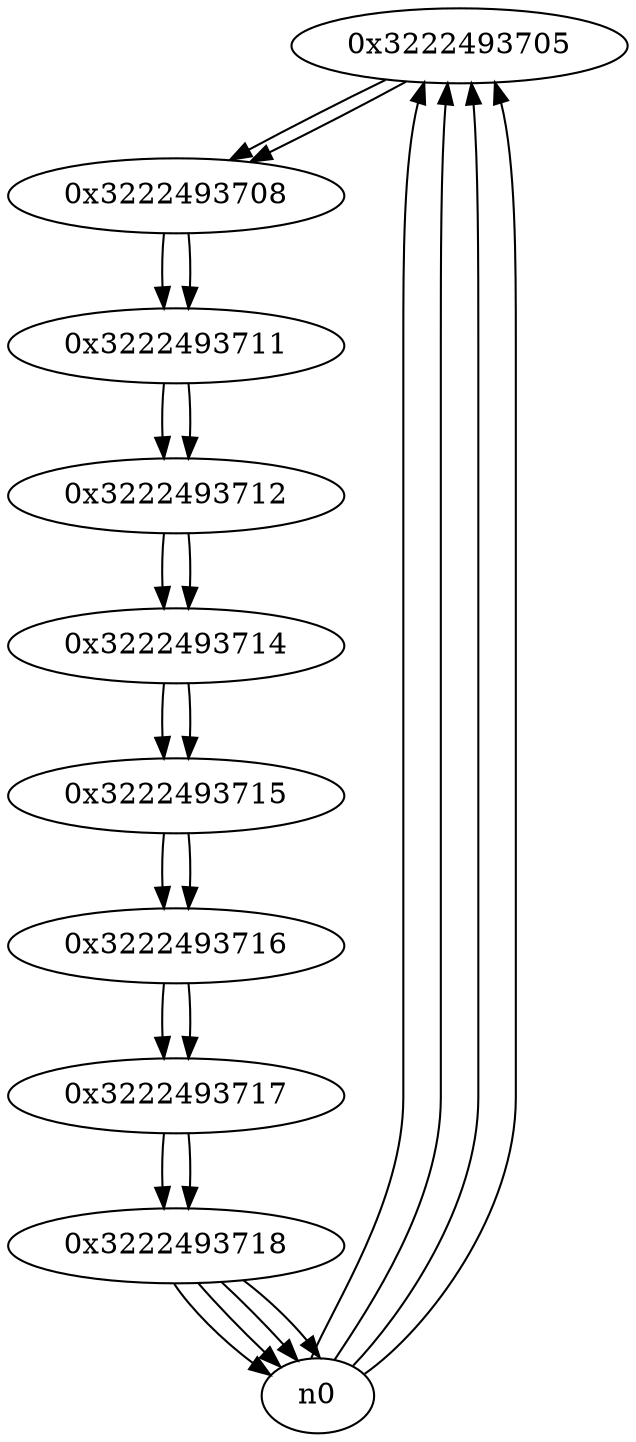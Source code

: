 digraph G{
/* nodes */
  n1 [label="0x3222493705"]
  n2 [label="0x3222493708"]
  n3 [label="0x3222493711"]
  n4 [label="0x3222493712"]
  n5 [label="0x3222493714"]
  n6 [label="0x3222493715"]
  n7 [label="0x3222493716"]
  n8 [label="0x3222493717"]
  n9 [label="0x3222493718"]
/* edges */
n1 -> n2;
n0 -> n1;
n0 -> n1;
n0 -> n1;
n0 -> n1;
n2 -> n3;
n1 -> n2;
n3 -> n4;
n2 -> n3;
n4 -> n5;
n3 -> n4;
n5 -> n6;
n4 -> n5;
n6 -> n7;
n5 -> n6;
n7 -> n8;
n6 -> n7;
n8 -> n9;
n7 -> n8;
n9 -> n0;
n9 -> n0;
n9 -> n0;
n9 -> n0;
n8 -> n9;
}
